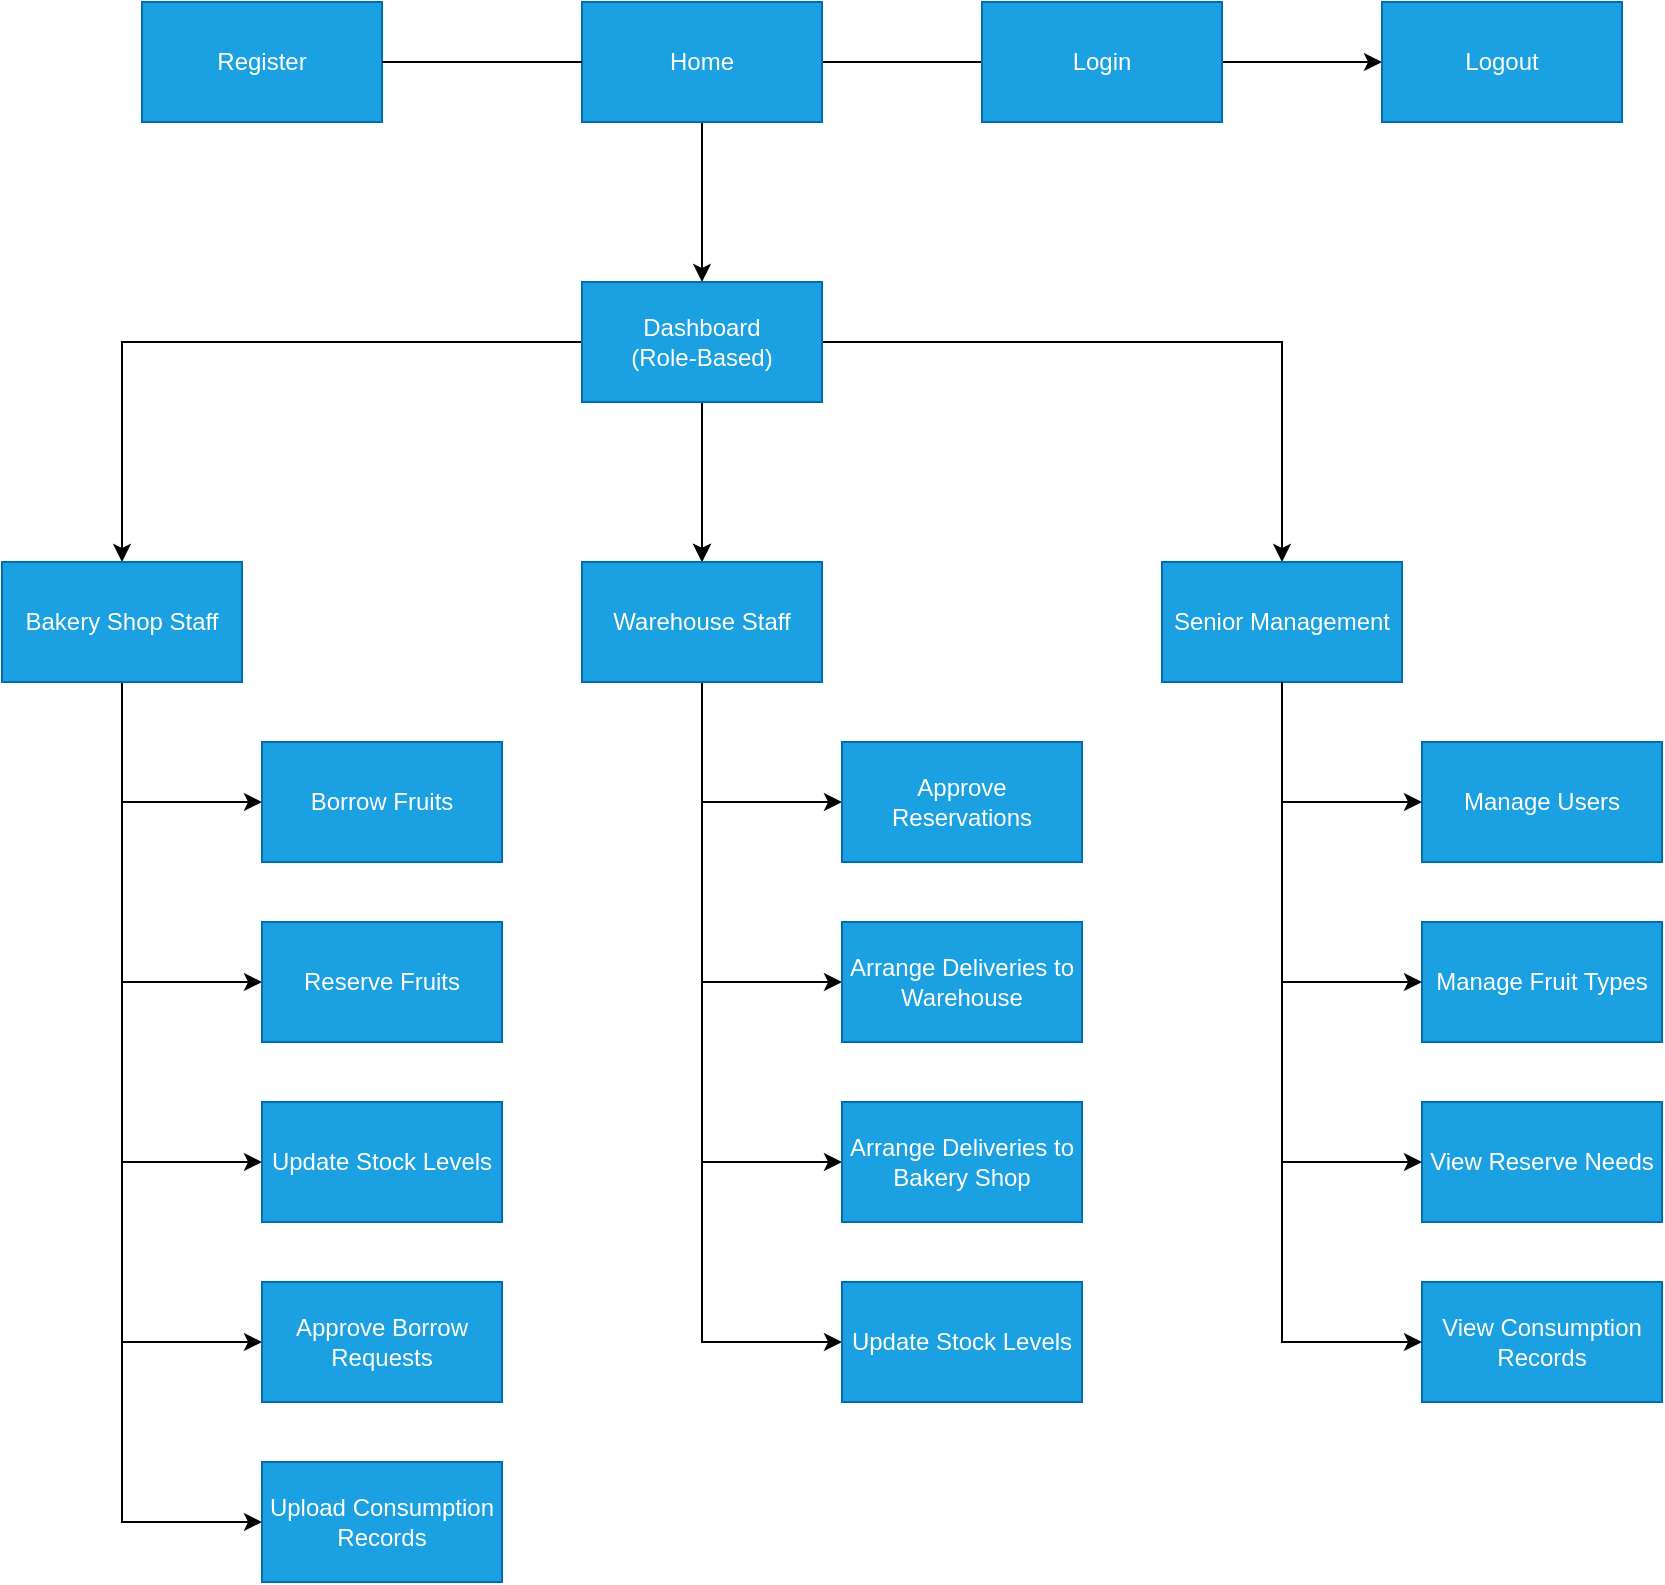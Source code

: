 <mxfile version="26.2.14">
  <diagram name="第 1 页" id="xh39OPgM92QlWWt9PHOo">
    <mxGraphModel dx="744" dy="969" grid="1" gridSize="10" guides="1" tooltips="1" connect="1" arrows="1" fold="1" page="1" pageScale="1" pageWidth="827" pageHeight="1169" math="0" shadow="0">
      <root>
        <mxCell id="0" />
        <mxCell id="1" parent="0" />
        <mxCell id="ody6AZ2NI-DXf2nwBYWz-3" value="" style="edgeStyle=orthogonalEdgeStyle;rounded=0;orthogonalLoop=1;jettySize=auto;html=1;" edge="1" parent="1" source="ody6AZ2NI-DXf2nwBYWz-1" target="ody6AZ2NI-DXf2nwBYWz-2">
          <mxGeometry relative="1" as="geometry" />
        </mxCell>
        <mxCell id="ody6AZ2NI-DXf2nwBYWz-12" value="" style="edgeStyle=orthogonalEdgeStyle;rounded=0;orthogonalLoop=1;jettySize=auto;html=1;endArrow=none;startFill=0;" edge="1" parent="1" source="ody6AZ2NI-DXf2nwBYWz-1" target="ody6AZ2NI-DXf2nwBYWz-11">
          <mxGeometry relative="1" as="geometry" />
        </mxCell>
        <mxCell id="ody6AZ2NI-DXf2nwBYWz-1" value="Home" style="rounded=0;whiteSpace=wrap;html=1;fillColor=#1ba1e2;strokeColor=#006EAF;fontColor=#ffffff;" vertex="1" parent="1">
          <mxGeometry x="340" y="160" width="120" height="60" as="geometry" />
        </mxCell>
        <mxCell id="ody6AZ2NI-DXf2nwBYWz-5" value="" style="edgeStyle=orthogonalEdgeStyle;rounded=0;orthogonalLoop=1;jettySize=auto;html=1;" edge="1" parent="1" source="ody6AZ2NI-DXf2nwBYWz-2" target="ody6AZ2NI-DXf2nwBYWz-4">
          <mxGeometry relative="1" as="geometry" />
        </mxCell>
        <mxCell id="ody6AZ2NI-DXf2nwBYWz-6" value="" style="edgeStyle=orthogonalEdgeStyle;rounded=0;orthogonalLoop=1;jettySize=auto;html=1;" edge="1" parent="1" source="ody6AZ2NI-DXf2nwBYWz-2" target="ody6AZ2NI-DXf2nwBYWz-4">
          <mxGeometry relative="1" as="geometry" />
        </mxCell>
        <mxCell id="ody6AZ2NI-DXf2nwBYWz-8" value="" style="edgeStyle=orthogonalEdgeStyle;rounded=0;orthogonalLoop=1;jettySize=auto;html=1;" edge="1" parent="1" source="ody6AZ2NI-DXf2nwBYWz-2" target="ody6AZ2NI-DXf2nwBYWz-7">
          <mxGeometry relative="1" as="geometry" />
        </mxCell>
        <mxCell id="ody6AZ2NI-DXf2nwBYWz-10" value="" style="edgeStyle=orthogonalEdgeStyle;rounded=0;orthogonalLoop=1;jettySize=auto;html=1;" edge="1" parent="1" source="ody6AZ2NI-DXf2nwBYWz-2" target="ody6AZ2NI-DXf2nwBYWz-9">
          <mxGeometry relative="1" as="geometry" />
        </mxCell>
        <mxCell id="ody6AZ2NI-DXf2nwBYWz-2" value="Dashboard&lt;div&gt;(Role-Based)&lt;/div&gt;" style="rounded=0;whiteSpace=wrap;html=1;fillColor=#1ba1e2;strokeColor=#006EAF;fontColor=#ffffff;" vertex="1" parent="1">
          <mxGeometry x="340" y="300" width="120" height="60" as="geometry" />
        </mxCell>
        <mxCell id="ody6AZ2NI-DXf2nwBYWz-36" style="edgeStyle=orthogonalEdgeStyle;rounded=0;orthogonalLoop=1;jettySize=auto;html=1;" edge="1" parent="1" source="ody6AZ2NI-DXf2nwBYWz-4" target="ody6AZ2NI-DXf2nwBYWz-31">
          <mxGeometry relative="1" as="geometry">
            <Array as="points">
              <mxPoint x="400" y="560" />
            </Array>
          </mxGeometry>
        </mxCell>
        <mxCell id="ody6AZ2NI-DXf2nwBYWz-37" style="edgeStyle=orthogonalEdgeStyle;rounded=0;orthogonalLoop=1;jettySize=auto;html=1;" edge="1" parent="1" source="ody6AZ2NI-DXf2nwBYWz-4" target="ody6AZ2NI-DXf2nwBYWz-32">
          <mxGeometry relative="1" as="geometry">
            <Array as="points">
              <mxPoint x="400" y="650" />
            </Array>
          </mxGeometry>
        </mxCell>
        <mxCell id="ody6AZ2NI-DXf2nwBYWz-38" style="edgeStyle=orthogonalEdgeStyle;rounded=0;orthogonalLoop=1;jettySize=auto;html=1;" edge="1" parent="1" source="ody6AZ2NI-DXf2nwBYWz-4" target="ody6AZ2NI-DXf2nwBYWz-33">
          <mxGeometry relative="1" as="geometry">
            <Array as="points">
              <mxPoint x="400" y="740" />
            </Array>
          </mxGeometry>
        </mxCell>
        <mxCell id="ody6AZ2NI-DXf2nwBYWz-39" style="edgeStyle=orthogonalEdgeStyle;rounded=0;orthogonalLoop=1;jettySize=auto;html=1;" edge="1" parent="1" source="ody6AZ2NI-DXf2nwBYWz-4" target="ody6AZ2NI-DXf2nwBYWz-34">
          <mxGeometry relative="1" as="geometry">
            <Array as="points">
              <mxPoint x="400" y="830" />
            </Array>
          </mxGeometry>
        </mxCell>
        <mxCell id="ody6AZ2NI-DXf2nwBYWz-4" value="Warehouse Staff" style="rounded=0;whiteSpace=wrap;html=1;fillColor=#1ba1e2;strokeColor=#006EAF;fontColor=#ffffff;" vertex="1" parent="1">
          <mxGeometry x="340" y="440" width="120" height="60" as="geometry" />
        </mxCell>
        <mxCell id="ody6AZ2NI-DXf2nwBYWz-7" value="Senior Management" style="rounded=0;whiteSpace=wrap;html=1;fillColor=#1ba1e2;strokeColor=#006EAF;fontColor=#ffffff;" vertex="1" parent="1">
          <mxGeometry x="630" y="440" width="120" height="60" as="geometry" />
        </mxCell>
        <mxCell id="ody6AZ2NI-DXf2nwBYWz-19" value="" style="edgeStyle=orthogonalEdgeStyle;rounded=0;orthogonalLoop=1;jettySize=auto;html=1;" edge="1" parent="1" source="ody6AZ2NI-DXf2nwBYWz-9" target="ody6AZ2NI-DXf2nwBYWz-18">
          <mxGeometry relative="1" as="geometry">
            <Array as="points">
              <mxPoint x="110" y="560" />
            </Array>
          </mxGeometry>
        </mxCell>
        <mxCell id="ody6AZ2NI-DXf2nwBYWz-26" style="edgeStyle=orthogonalEdgeStyle;rounded=0;orthogonalLoop=1;jettySize=auto;html=1;" edge="1" parent="1" source="ody6AZ2NI-DXf2nwBYWz-9" target="ody6AZ2NI-DXf2nwBYWz-22">
          <mxGeometry relative="1" as="geometry">
            <Array as="points">
              <mxPoint x="110" y="650" />
            </Array>
          </mxGeometry>
        </mxCell>
        <mxCell id="ody6AZ2NI-DXf2nwBYWz-27" style="edgeStyle=orthogonalEdgeStyle;rounded=0;orthogonalLoop=1;jettySize=auto;html=1;" edge="1" parent="1" source="ody6AZ2NI-DXf2nwBYWz-9" target="ody6AZ2NI-DXf2nwBYWz-23">
          <mxGeometry relative="1" as="geometry">
            <Array as="points">
              <mxPoint x="110" y="740" />
            </Array>
          </mxGeometry>
        </mxCell>
        <mxCell id="ody6AZ2NI-DXf2nwBYWz-28" style="edgeStyle=orthogonalEdgeStyle;rounded=0;orthogonalLoop=1;jettySize=auto;html=1;" edge="1" parent="1" source="ody6AZ2NI-DXf2nwBYWz-9" target="ody6AZ2NI-DXf2nwBYWz-24">
          <mxGeometry relative="1" as="geometry">
            <Array as="points">
              <mxPoint x="110" y="830" />
            </Array>
          </mxGeometry>
        </mxCell>
        <mxCell id="ody6AZ2NI-DXf2nwBYWz-29" style="edgeStyle=orthogonalEdgeStyle;rounded=0;orthogonalLoop=1;jettySize=auto;html=1;" edge="1" parent="1" source="ody6AZ2NI-DXf2nwBYWz-9" target="ody6AZ2NI-DXf2nwBYWz-25">
          <mxGeometry relative="1" as="geometry">
            <Array as="points">
              <mxPoint x="110" y="920" />
            </Array>
          </mxGeometry>
        </mxCell>
        <mxCell id="ody6AZ2NI-DXf2nwBYWz-9" value="Bakery Shop Staff" style="rounded=0;whiteSpace=wrap;html=1;fillColor=#1ba1e2;strokeColor=#006EAF;fontColor=#ffffff;" vertex="1" parent="1">
          <mxGeometry x="50" y="440" width="120" height="60" as="geometry" />
        </mxCell>
        <mxCell id="ody6AZ2NI-DXf2nwBYWz-14" value="" style="edgeStyle=orthogonalEdgeStyle;rounded=0;orthogonalLoop=1;jettySize=auto;html=1;" edge="1" parent="1" source="ody6AZ2NI-DXf2nwBYWz-11" target="ody6AZ2NI-DXf2nwBYWz-13">
          <mxGeometry relative="1" as="geometry" />
        </mxCell>
        <mxCell id="ody6AZ2NI-DXf2nwBYWz-11" value="Login" style="rounded=0;whiteSpace=wrap;html=1;fillColor=#1ba1e2;strokeColor=#006EAF;fontColor=#ffffff;" vertex="1" parent="1">
          <mxGeometry x="540" y="160" width="120" height="60" as="geometry" />
        </mxCell>
        <mxCell id="ody6AZ2NI-DXf2nwBYWz-13" value="Logout" style="rounded=0;whiteSpace=wrap;html=1;fillColor=#1ba1e2;strokeColor=#006EAF;fontColor=#ffffff;" vertex="1" parent="1">
          <mxGeometry x="740" y="160" width="120" height="60" as="geometry" />
        </mxCell>
        <mxCell id="ody6AZ2NI-DXf2nwBYWz-15" value="Register" style="rounded=0;whiteSpace=wrap;html=1;fillColor=#1ba1e2;strokeColor=#006EAF;fontColor=#ffffff;" vertex="1" parent="1">
          <mxGeometry x="120" y="160" width="120" height="60" as="geometry" />
        </mxCell>
        <mxCell id="ody6AZ2NI-DXf2nwBYWz-17" value="" style="edgeStyle=orthogonalEdgeStyle;rounded=0;orthogonalLoop=1;jettySize=auto;html=1;endArrow=none;startFill=0;" edge="1" parent="1" source="ody6AZ2NI-DXf2nwBYWz-1" target="ody6AZ2NI-DXf2nwBYWz-15">
          <mxGeometry relative="1" as="geometry">
            <mxPoint x="470" y="200" as="sourcePoint" />
            <mxPoint x="550" y="200" as="targetPoint" />
          </mxGeometry>
        </mxCell>
        <mxCell id="ody6AZ2NI-DXf2nwBYWz-18" value="Borrow Fruits" style="rounded=0;whiteSpace=wrap;html=1;fillColor=#1ba1e2;strokeColor=#006EAF;fontColor=#ffffff;" vertex="1" parent="1">
          <mxGeometry x="180" y="530" width="120" height="60" as="geometry" />
        </mxCell>
        <mxCell id="ody6AZ2NI-DXf2nwBYWz-22" value="Reserve Fruits" style="rounded=0;whiteSpace=wrap;html=1;fillColor=#1ba1e2;strokeColor=#006EAF;fontColor=#ffffff;" vertex="1" parent="1">
          <mxGeometry x="180" y="620" width="120" height="60" as="geometry" />
        </mxCell>
        <mxCell id="ody6AZ2NI-DXf2nwBYWz-23" value="Update Stock Levels" style="rounded=0;whiteSpace=wrap;html=1;fillColor=#1ba1e2;strokeColor=#006EAF;fontColor=#ffffff;" vertex="1" parent="1">
          <mxGeometry x="180" y="710" width="120" height="60" as="geometry" />
        </mxCell>
        <mxCell id="ody6AZ2NI-DXf2nwBYWz-24" value="Approve Borrow Requests" style="rounded=0;whiteSpace=wrap;html=1;fillColor=#1ba1e2;strokeColor=#006EAF;fontColor=#ffffff;" vertex="1" parent="1">
          <mxGeometry x="180" y="800" width="120" height="60" as="geometry" />
        </mxCell>
        <mxCell id="ody6AZ2NI-DXf2nwBYWz-25" value="Upload Consumption Records" style="rounded=0;whiteSpace=wrap;html=1;fillColor=#1ba1e2;strokeColor=#006EAF;fontColor=#ffffff;" vertex="1" parent="1">
          <mxGeometry x="180" y="890" width="120" height="60" as="geometry" />
        </mxCell>
        <mxCell id="ody6AZ2NI-DXf2nwBYWz-31" value="Approve Reservations" style="rounded=0;whiteSpace=wrap;html=1;fillColor=#1ba1e2;strokeColor=#006EAF;fontColor=#ffffff;" vertex="1" parent="1">
          <mxGeometry x="470" y="530" width="120" height="60" as="geometry" />
        </mxCell>
        <mxCell id="ody6AZ2NI-DXf2nwBYWz-32" value="Arrange Deliveries to Warehouse" style="rounded=0;whiteSpace=wrap;html=1;fillColor=#1ba1e2;strokeColor=#006EAF;fontColor=#ffffff;" vertex="1" parent="1">
          <mxGeometry x="470" y="620" width="120" height="60" as="geometry" />
        </mxCell>
        <mxCell id="ody6AZ2NI-DXf2nwBYWz-33" value="Arrange Deliveries to Bakery Shop" style="rounded=0;whiteSpace=wrap;html=1;fillColor=#1ba1e2;strokeColor=#006EAF;fontColor=#ffffff;" vertex="1" parent="1">
          <mxGeometry x="470" y="710" width="120" height="60" as="geometry" />
        </mxCell>
        <mxCell id="ody6AZ2NI-DXf2nwBYWz-34" value="Update Stock Levels" style="rounded=0;whiteSpace=wrap;html=1;fillColor=#1ba1e2;strokeColor=#006EAF;fontColor=#ffffff;" vertex="1" parent="1">
          <mxGeometry x="470" y="800" width="120" height="60" as="geometry" />
        </mxCell>
        <mxCell id="ody6AZ2NI-DXf2nwBYWz-40" value="Manage Users" style="rounded=0;whiteSpace=wrap;html=1;fillColor=#1ba1e2;strokeColor=#006EAF;fontColor=#ffffff;" vertex="1" parent="1">
          <mxGeometry x="760" y="530" width="120" height="60" as="geometry" />
        </mxCell>
        <mxCell id="ody6AZ2NI-DXf2nwBYWz-41" value="Manage Fruit Types" style="rounded=0;whiteSpace=wrap;html=1;fillColor=#1ba1e2;strokeColor=#006EAF;fontColor=#ffffff;" vertex="1" parent="1">
          <mxGeometry x="760" y="620" width="120" height="60" as="geometry" />
        </mxCell>
        <mxCell id="ody6AZ2NI-DXf2nwBYWz-42" value="View Reserve Needs" style="rounded=0;whiteSpace=wrap;html=1;fillColor=#1ba1e2;strokeColor=#006EAF;fontColor=#ffffff;" vertex="1" parent="1">
          <mxGeometry x="760" y="710" width="120" height="60" as="geometry" />
        </mxCell>
        <mxCell id="ody6AZ2NI-DXf2nwBYWz-43" value="View Consumption Records" style="rounded=0;whiteSpace=wrap;html=1;fillColor=#1ba1e2;strokeColor=#006EAF;fontColor=#ffffff;" vertex="1" parent="1">
          <mxGeometry x="760" y="800" width="120" height="60" as="geometry" />
        </mxCell>
        <mxCell id="ody6AZ2NI-DXf2nwBYWz-44" style="edgeStyle=orthogonalEdgeStyle;rounded=0;orthogonalLoop=1;jettySize=auto;html=1;" edge="1" parent="1" source="ody6AZ2NI-DXf2nwBYWz-7" target="ody6AZ2NI-DXf2nwBYWz-40">
          <mxGeometry relative="1" as="geometry">
            <mxPoint x="690" y="500" as="sourcePoint" />
            <mxPoint x="760" y="560" as="targetPoint" />
            <Array as="points">
              <mxPoint x="690" y="560" />
            </Array>
          </mxGeometry>
        </mxCell>
        <mxCell id="ody6AZ2NI-DXf2nwBYWz-45" style="edgeStyle=orthogonalEdgeStyle;rounded=0;orthogonalLoop=1;jettySize=auto;html=1;" edge="1" parent="1" source="ody6AZ2NI-DXf2nwBYWz-7" target="ody6AZ2NI-DXf2nwBYWz-41">
          <mxGeometry relative="1" as="geometry">
            <mxPoint x="690" y="500" as="sourcePoint" />
            <mxPoint x="760" y="650" as="targetPoint" />
            <Array as="points">
              <mxPoint x="690" y="650" />
            </Array>
          </mxGeometry>
        </mxCell>
        <mxCell id="ody6AZ2NI-DXf2nwBYWz-46" style="edgeStyle=orthogonalEdgeStyle;rounded=0;orthogonalLoop=1;jettySize=auto;html=1;" edge="1" parent="1" source="ody6AZ2NI-DXf2nwBYWz-7" target="ody6AZ2NI-DXf2nwBYWz-42">
          <mxGeometry relative="1" as="geometry">
            <mxPoint x="690" y="500" as="sourcePoint" />
            <mxPoint x="760" y="740" as="targetPoint" />
            <Array as="points">
              <mxPoint x="690" y="740" />
            </Array>
          </mxGeometry>
        </mxCell>
        <mxCell id="ody6AZ2NI-DXf2nwBYWz-47" style="edgeStyle=orthogonalEdgeStyle;rounded=0;orthogonalLoop=1;jettySize=auto;html=1;" edge="1" parent="1" source="ody6AZ2NI-DXf2nwBYWz-7" target="ody6AZ2NI-DXf2nwBYWz-43">
          <mxGeometry relative="1" as="geometry">
            <mxPoint x="690" y="500" as="sourcePoint" />
            <mxPoint x="760" y="830" as="targetPoint" />
            <Array as="points">
              <mxPoint x="690" y="830" />
            </Array>
          </mxGeometry>
        </mxCell>
      </root>
    </mxGraphModel>
  </diagram>
</mxfile>
